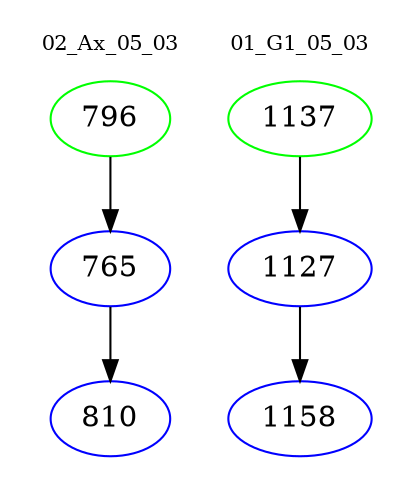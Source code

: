 digraph{
subgraph cluster_0 {
color = white
label = "02_Ax_05_03";
fontsize=10;
T0_796 [label="796", color="green"]
T0_796 -> T0_765 [color="black"]
T0_765 [label="765", color="blue"]
T0_765 -> T0_810 [color="black"]
T0_810 [label="810", color="blue"]
}
subgraph cluster_1 {
color = white
label = "01_G1_05_03";
fontsize=10;
T1_1137 [label="1137", color="green"]
T1_1137 -> T1_1127 [color="black"]
T1_1127 [label="1127", color="blue"]
T1_1127 -> T1_1158 [color="black"]
T1_1158 [label="1158", color="blue"]
}
}
